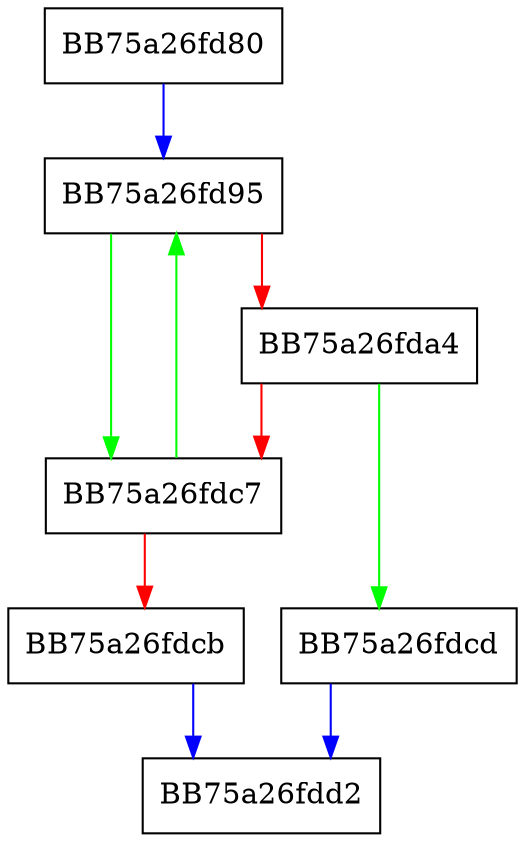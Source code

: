 digraph OnTheFly {
  node [shape="box"];
  graph [splines=ortho];
  BB75a26fd80 -> BB75a26fd95 [color="blue"];
  BB75a26fd95 -> BB75a26fdc7 [color="green"];
  BB75a26fd95 -> BB75a26fda4 [color="red"];
  BB75a26fda4 -> BB75a26fdcd [color="green"];
  BB75a26fda4 -> BB75a26fdc7 [color="red"];
  BB75a26fdc7 -> BB75a26fd95 [color="green"];
  BB75a26fdc7 -> BB75a26fdcb [color="red"];
  BB75a26fdcb -> BB75a26fdd2 [color="blue"];
  BB75a26fdcd -> BB75a26fdd2 [color="blue"];
}